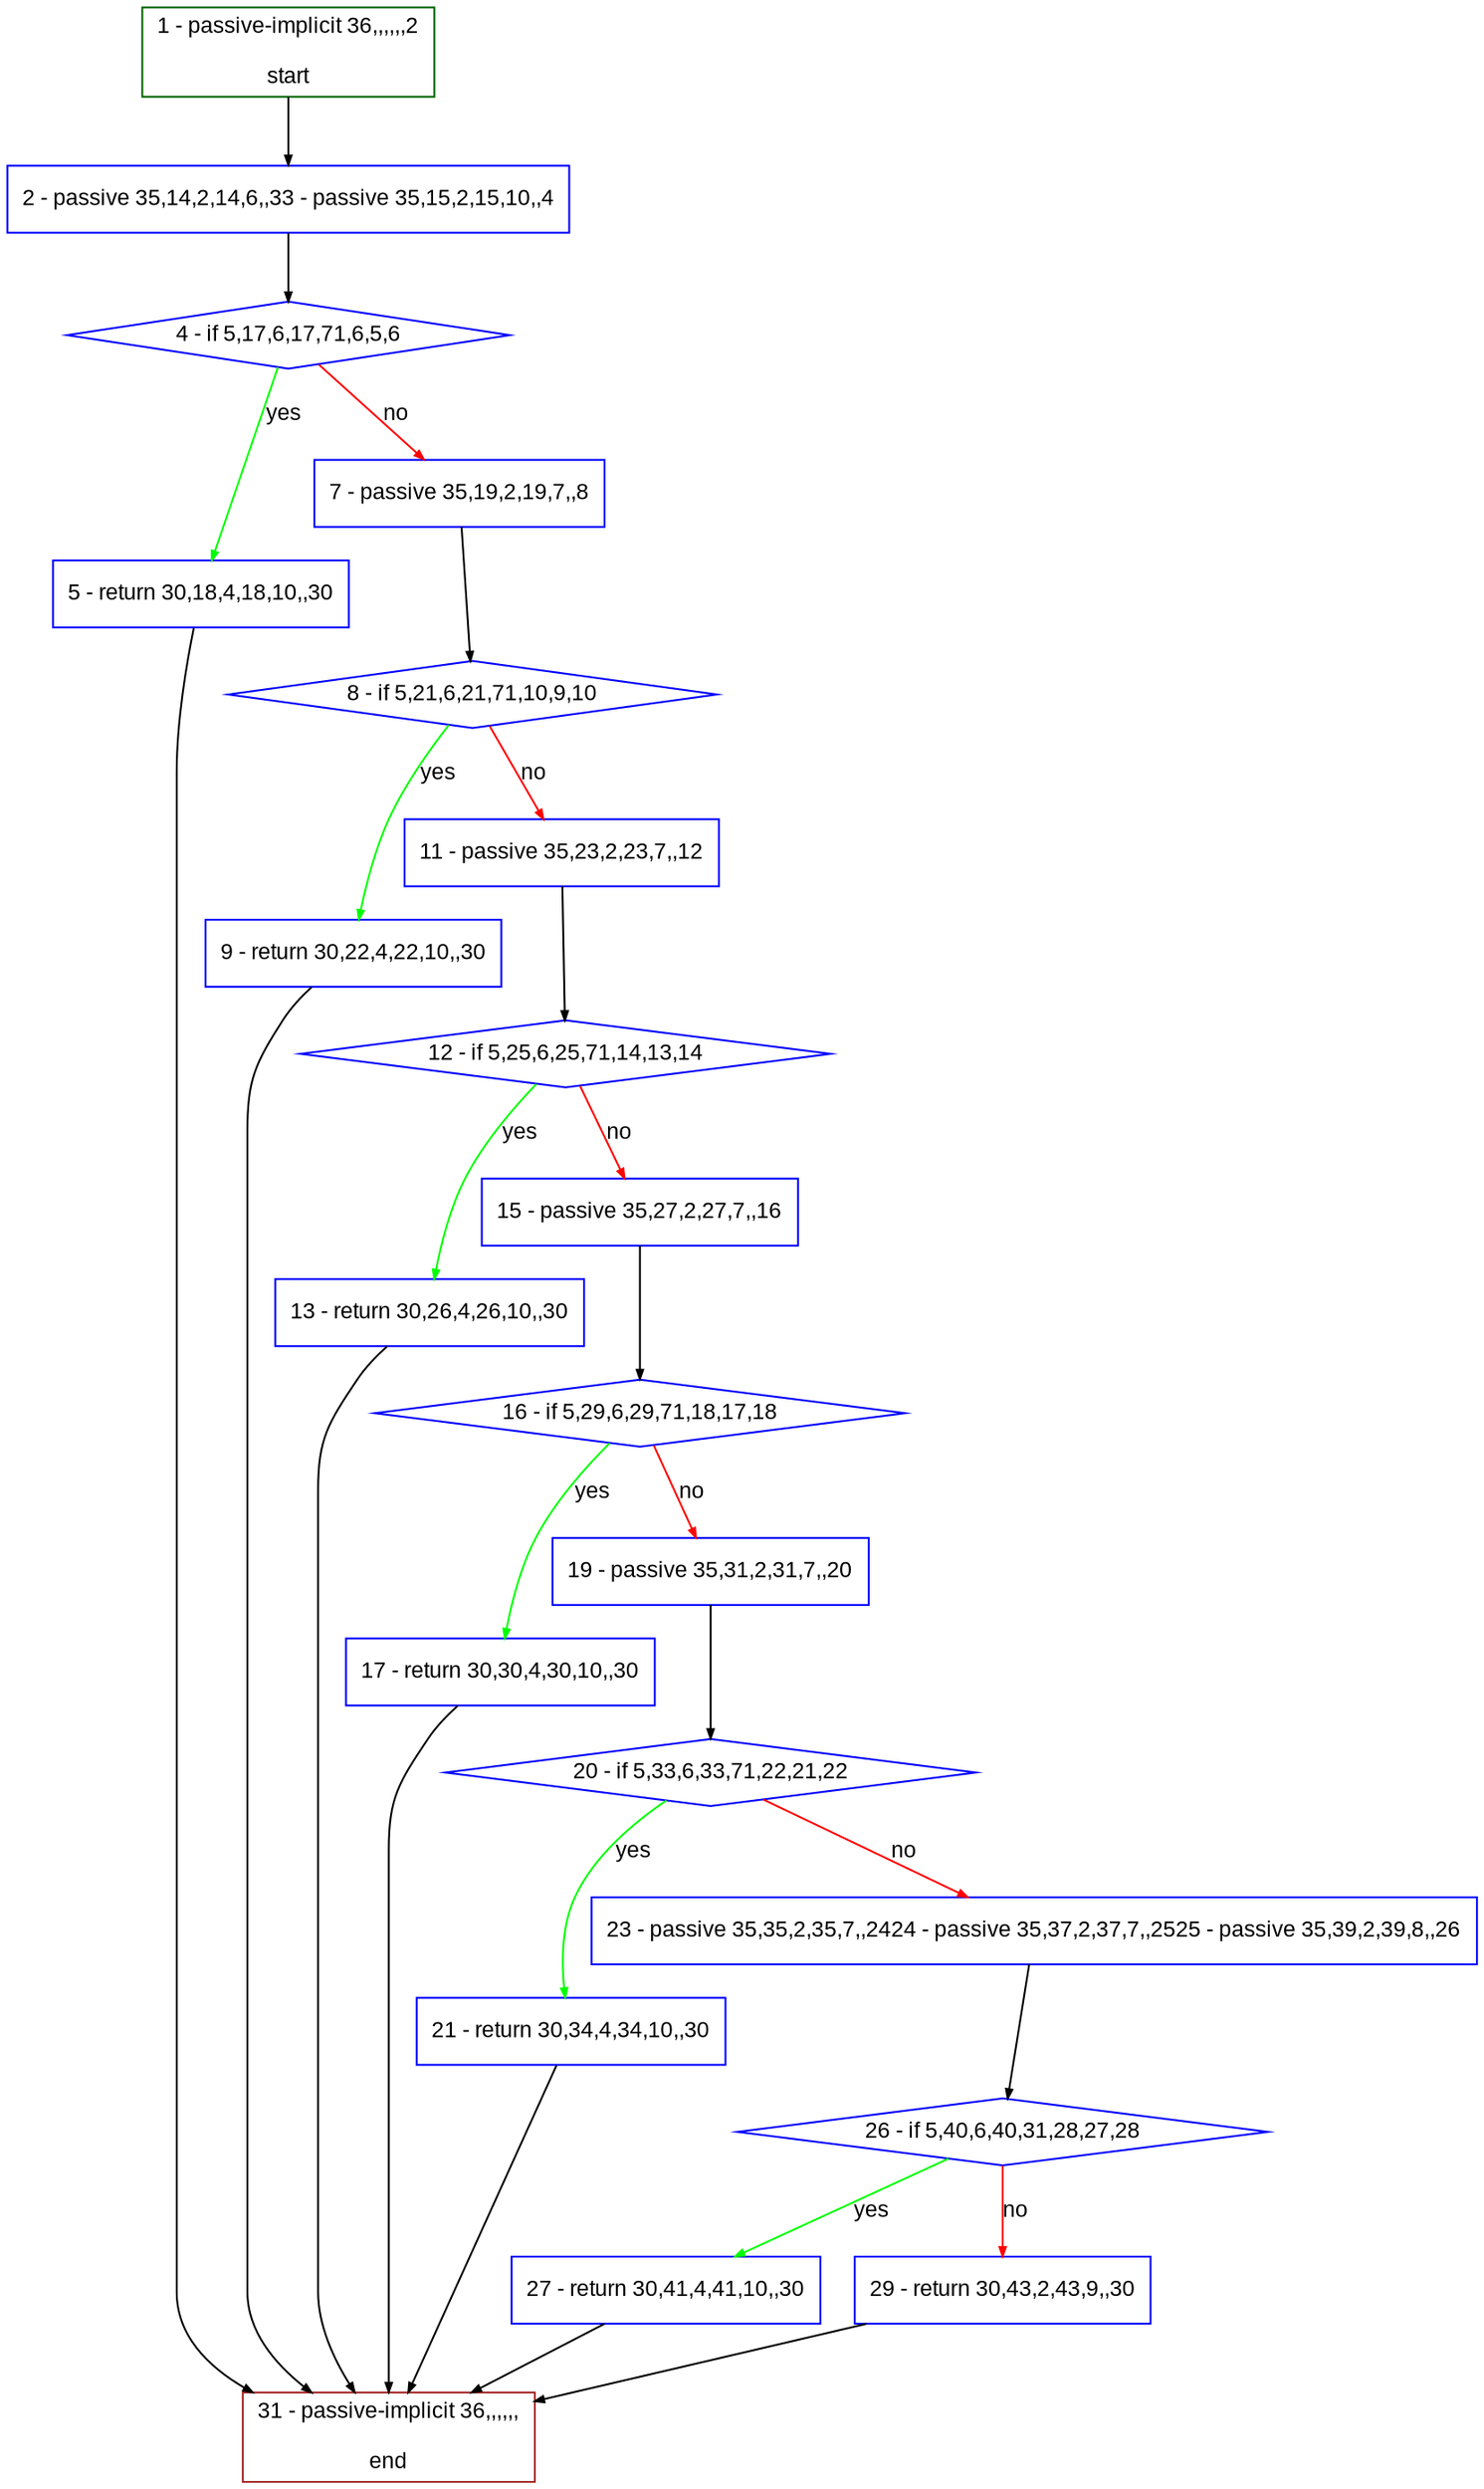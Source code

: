 digraph "" {
  graph [bgcolor="white", fillcolor="#FFFFCC", pack="true", packmode="clust", fontname="Arial", label="", fontsize="12", compound="true", style="rounded,filled"];
  node [node_initialized="no", fillcolor="white", fontname="Arial", label="", color="grey", fontsize="12", fixedsize="false", compound="true", shape="rectangle", style="filled"];
  edge [arrowtail="none", lhead="", fontcolor="black", fontname="Arial", label="", color="black", fontsize="12", arrowhead="normal", arrowsize="0.5", compound="true", ltail="", dir="forward"];
  __N1 [fillcolor="#ffffff", label="2 - passive 35,14,2,14,6,,33 - passive 35,15,2,15,10,,4", color="#0000ff", shape="box", style="filled"];
  __N2 [fillcolor="#ffffff", label="1 - passive-implicit 36,,,,,,2\n\nstart", color="#006400", shape="box", style="filled"];
  __N3 [fillcolor="#ffffff", label="4 - if 5,17,6,17,71,6,5,6", color="#0000ff", shape="diamond", style="filled"];
  __N4 [fillcolor="#ffffff", label="5 - return 30,18,4,18,10,,30", color="#0000ff", shape="box", style="filled"];
  __N5 [fillcolor="#ffffff", label="7 - passive 35,19,2,19,7,,8", color="#0000ff", shape="box", style="filled"];
  __N6 [fillcolor="#ffffff", label="31 - passive-implicit 36,,,,,,\n\nend", color="#a52a2a", shape="box", style="filled"];
  __N7 [fillcolor="#ffffff", label="8 - if 5,21,6,21,71,10,9,10", color="#0000ff", shape="diamond", style="filled"];
  __N8 [fillcolor="#ffffff", label="9 - return 30,22,4,22,10,,30", color="#0000ff", shape="box", style="filled"];
  __N9 [fillcolor="#ffffff", label="11 - passive 35,23,2,23,7,,12", color="#0000ff", shape="box", style="filled"];
  __N10 [fillcolor="#ffffff", label="12 - if 5,25,6,25,71,14,13,14", color="#0000ff", shape="diamond", style="filled"];
  __N11 [fillcolor="#ffffff", label="13 - return 30,26,4,26,10,,30", color="#0000ff", shape="box", style="filled"];
  __N12 [fillcolor="#ffffff", label="15 - passive 35,27,2,27,7,,16", color="#0000ff", shape="box", style="filled"];
  __N13 [fillcolor="#ffffff", label="16 - if 5,29,6,29,71,18,17,18", color="#0000ff", shape="diamond", style="filled"];
  __N14 [fillcolor="#ffffff", label="17 - return 30,30,4,30,10,,30", color="#0000ff", shape="box", style="filled"];
  __N15 [fillcolor="#ffffff", label="19 - passive 35,31,2,31,7,,20", color="#0000ff", shape="box", style="filled"];
  __N16 [fillcolor="#ffffff", label="20 - if 5,33,6,33,71,22,21,22", color="#0000ff", shape="diamond", style="filled"];
  __N17 [fillcolor="#ffffff", label="21 - return 30,34,4,34,10,,30", color="#0000ff", shape="box", style="filled"];
  __N18 [fillcolor="#ffffff", label="23 - passive 35,35,2,35,7,,2424 - passive 35,37,2,37,7,,2525 - passive 35,39,2,39,8,,26", color="#0000ff", shape="box", style="filled"];
  __N19 [fillcolor="#ffffff", label="26 - if 5,40,6,40,31,28,27,28", color="#0000ff", shape="diamond", style="filled"];
  __N20 [fillcolor="#ffffff", label="27 - return 30,41,4,41,10,,30", color="#0000ff", shape="box", style="filled"];
  __N21 [fillcolor="#ffffff", label="29 - return 30,43,2,43,9,,30", color="#0000ff", shape="box", style="filled"];
  __N2 -> __N1 [arrowtail="none", color="#000000", label="", arrowhead="normal", dir="forward"];
  __N1 -> __N3 [arrowtail="none", color="#000000", label="", arrowhead="normal", dir="forward"];
  __N3 -> __N4 [arrowtail="none", color="#00ff00", label="yes", arrowhead="normal", dir="forward"];
  __N3 -> __N5 [arrowtail="none", color="#ff0000", label="no", arrowhead="normal", dir="forward"];
  __N4 -> __N6 [arrowtail="none", color="#000000", label="", arrowhead="normal", dir="forward"];
  __N5 -> __N7 [arrowtail="none", color="#000000", label="", arrowhead="normal", dir="forward"];
  __N7 -> __N8 [arrowtail="none", color="#00ff00", label="yes", arrowhead="normal", dir="forward"];
  __N7 -> __N9 [arrowtail="none", color="#ff0000", label="no", arrowhead="normal", dir="forward"];
  __N8 -> __N6 [arrowtail="none", color="#000000", label="", arrowhead="normal", dir="forward"];
  __N9 -> __N10 [arrowtail="none", color="#000000", label="", arrowhead="normal", dir="forward"];
  __N10 -> __N11 [arrowtail="none", color="#00ff00", label="yes", arrowhead="normal", dir="forward"];
  __N10 -> __N12 [arrowtail="none", color="#ff0000", label="no", arrowhead="normal", dir="forward"];
  __N11 -> __N6 [arrowtail="none", color="#000000", label="", arrowhead="normal", dir="forward"];
  __N12 -> __N13 [arrowtail="none", color="#000000", label="", arrowhead="normal", dir="forward"];
  __N13 -> __N14 [arrowtail="none", color="#00ff00", label="yes", arrowhead="normal", dir="forward"];
  __N13 -> __N15 [arrowtail="none", color="#ff0000", label="no", arrowhead="normal", dir="forward"];
  __N14 -> __N6 [arrowtail="none", color="#000000", label="", arrowhead="normal", dir="forward"];
  __N15 -> __N16 [arrowtail="none", color="#000000", label="", arrowhead="normal", dir="forward"];
  __N16 -> __N17 [arrowtail="none", color="#00ff00", label="yes", arrowhead="normal", dir="forward"];
  __N16 -> __N18 [arrowtail="none", color="#ff0000", label="no", arrowhead="normal", dir="forward"];
  __N17 -> __N6 [arrowtail="none", color="#000000", label="", arrowhead="normal", dir="forward"];
  __N18 -> __N19 [arrowtail="none", color="#000000", label="", arrowhead="normal", dir="forward"];
  __N19 -> __N20 [arrowtail="none", color="#00ff00", label="yes", arrowhead="normal", dir="forward"];
  __N19 -> __N21 [arrowtail="none", color="#ff0000", label="no", arrowhead="normal", dir="forward"];
  __N20 -> __N6 [arrowtail="none", color="#000000", label="", arrowhead="normal", dir="forward"];
  __N21 -> __N6 [arrowtail="none", color="#000000", label="", arrowhead="normal", dir="forward"];
}
